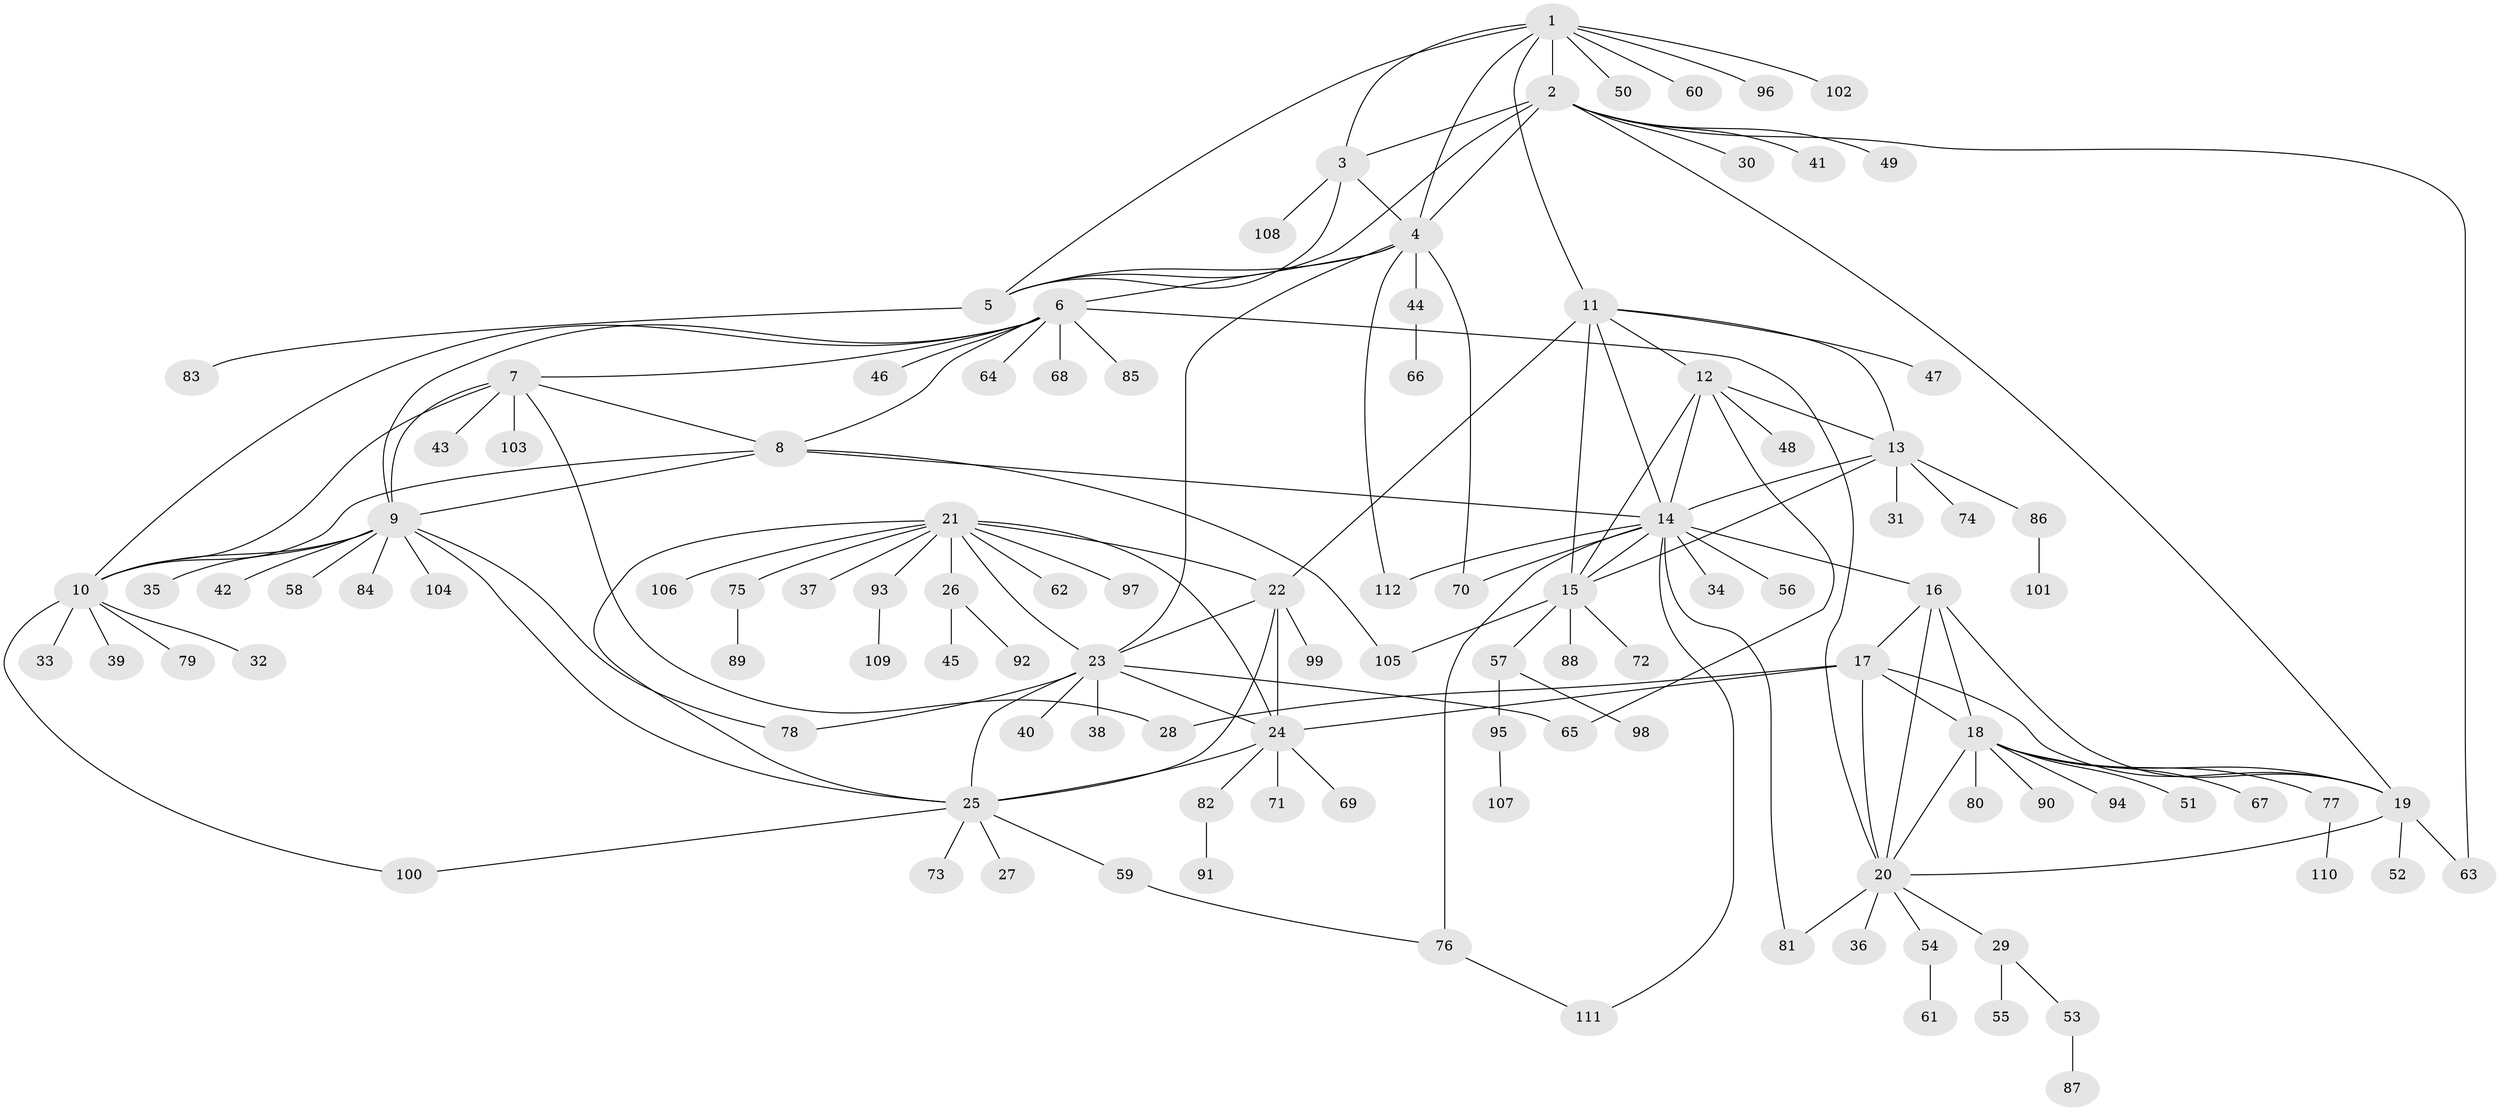 // Generated by graph-tools (version 1.1) at 2025/50/03/09/25 03:50:34]
// undirected, 112 vertices, 158 edges
graph export_dot {
graph [start="1"]
  node [color=gray90,style=filled];
  1;
  2;
  3;
  4;
  5;
  6;
  7;
  8;
  9;
  10;
  11;
  12;
  13;
  14;
  15;
  16;
  17;
  18;
  19;
  20;
  21;
  22;
  23;
  24;
  25;
  26;
  27;
  28;
  29;
  30;
  31;
  32;
  33;
  34;
  35;
  36;
  37;
  38;
  39;
  40;
  41;
  42;
  43;
  44;
  45;
  46;
  47;
  48;
  49;
  50;
  51;
  52;
  53;
  54;
  55;
  56;
  57;
  58;
  59;
  60;
  61;
  62;
  63;
  64;
  65;
  66;
  67;
  68;
  69;
  70;
  71;
  72;
  73;
  74;
  75;
  76;
  77;
  78;
  79;
  80;
  81;
  82;
  83;
  84;
  85;
  86;
  87;
  88;
  89;
  90;
  91;
  92;
  93;
  94;
  95;
  96;
  97;
  98;
  99;
  100;
  101;
  102;
  103;
  104;
  105;
  106;
  107;
  108;
  109;
  110;
  111;
  112;
  1 -- 2;
  1 -- 3;
  1 -- 4;
  1 -- 5;
  1 -- 11;
  1 -- 50;
  1 -- 60;
  1 -- 96;
  1 -- 102;
  2 -- 3;
  2 -- 4;
  2 -- 5;
  2 -- 19;
  2 -- 30;
  2 -- 41;
  2 -- 49;
  2 -- 63;
  3 -- 4;
  3 -- 5;
  3 -- 108;
  4 -- 5;
  4 -- 6;
  4 -- 23;
  4 -- 44;
  4 -- 70;
  4 -- 112;
  5 -- 83;
  6 -- 7;
  6 -- 8;
  6 -- 9;
  6 -- 10;
  6 -- 20;
  6 -- 46;
  6 -- 64;
  6 -- 68;
  6 -- 85;
  7 -- 8;
  7 -- 9;
  7 -- 10;
  7 -- 28;
  7 -- 43;
  7 -- 103;
  8 -- 9;
  8 -- 10;
  8 -- 14;
  8 -- 105;
  9 -- 10;
  9 -- 25;
  9 -- 35;
  9 -- 42;
  9 -- 58;
  9 -- 78;
  9 -- 84;
  9 -- 104;
  10 -- 32;
  10 -- 33;
  10 -- 39;
  10 -- 79;
  10 -- 100;
  11 -- 12;
  11 -- 13;
  11 -- 14;
  11 -- 15;
  11 -- 22;
  11 -- 47;
  12 -- 13;
  12 -- 14;
  12 -- 15;
  12 -- 48;
  12 -- 65;
  13 -- 14;
  13 -- 15;
  13 -- 31;
  13 -- 74;
  13 -- 86;
  14 -- 15;
  14 -- 16;
  14 -- 34;
  14 -- 56;
  14 -- 70;
  14 -- 76;
  14 -- 81;
  14 -- 111;
  14 -- 112;
  15 -- 57;
  15 -- 72;
  15 -- 88;
  15 -- 105;
  16 -- 17;
  16 -- 18;
  16 -- 19;
  16 -- 20;
  17 -- 18;
  17 -- 19;
  17 -- 20;
  17 -- 24;
  17 -- 28;
  18 -- 19;
  18 -- 20;
  18 -- 51;
  18 -- 67;
  18 -- 77;
  18 -- 80;
  18 -- 90;
  18 -- 94;
  19 -- 20;
  19 -- 52;
  19 -- 63;
  20 -- 29;
  20 -- 36;
  20 -- 54;
  20 -- 81;
  21 -- 22;
  21 -- 23;
  21 -- 24;
  21 -- 25;
  21 -- 26;
  21 -- 37;
  21 -- 62;
  21 -- 75;
  21 -- 93;
  21 -- 97;
  21 -- 106;
  22 -- 23;
  22 -- 24;
  22 -- 25;
  22 -- 99;
  23 -- 24;
  23 -- 25;
  23 -- 38;
  23 -- 40;
  23 -- 65;
  23 -- 78;
  24 -- 25;
  24 -- 69;
  24 -- 71;
  24 -- 82;
  25 -- 27;
  25 -- 59;
  25 -- 73;
  25 -- 100;
  26 -- 45;
  26 -- 92;
  29 -- 53;
  29 -- 55;
  44 -- 66;
  53 -- 87;
  54 -- 61;
  57 -- 95;
  57 -- 98;
  59 -- 76;
  75 -- 89;
  76 -- 111;
  77 -- 110;
  82 -- 91;
  86 -- 101;
  93 -- 109;
  95 -- 107;
}
